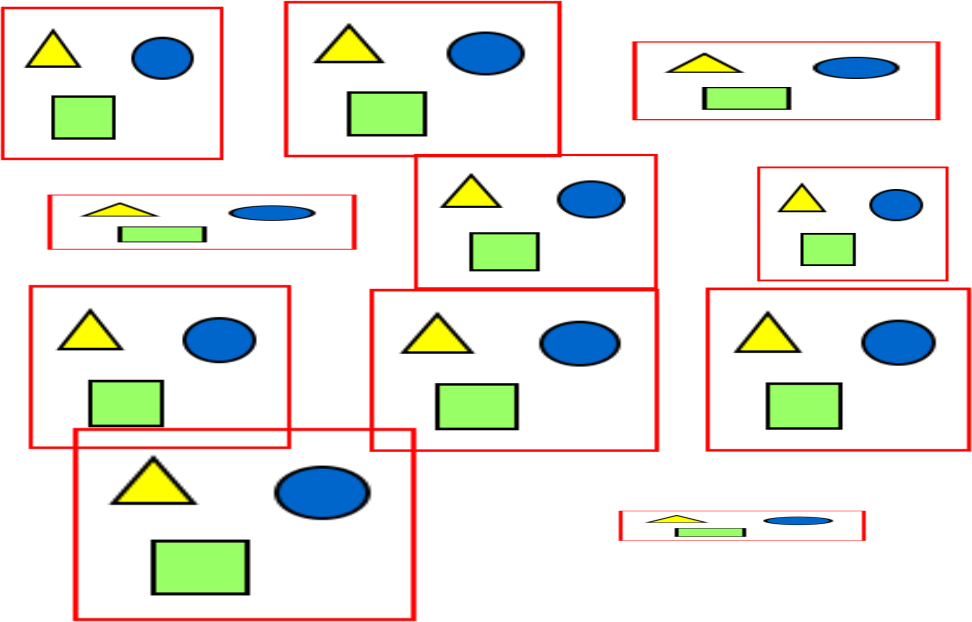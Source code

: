 <?xml version="1.0" encoding="UTF-8"?>
<dia:diagram xmlns:dia="http://www.lysator.liu.se/~alla/dia/">
  <dia:layer name="Background" visible="true" connectable="true" active="true">
    <dia:object type="Standard - Image" version="0" id="O0">
      <dia:attribute name="obj_pos">
        <dia:point val="3.502,1.292"/>
      </dia:attribute>
      <dia:attribute name="obj_bb">
        <dia:rectangle val="3.502,1.292;16.622,9.492"/>
      </dia:attribute>
      <dia:attribute name="elem_corner">
        <dia:point val="3.502,1.292"/>
      </dia:attribute>
      <dia:attribute name="elem_width">
        <dia:real val="13.12"/>
      </dia:attribute>
      <dia:attribute name="elem_height">
        <dia:real val="8.2"/>
      </dia:attribute>
      <dia:attribute name="draw_border">
        <dia:boolean val="false"/>
      </dia:attribute>
      <dia:attribute name="keep_aspect">
        <dia:boolean val="true"/>
      </dia:attribute>
      <dia:attribute name="file">
        <dia:string>#images/AWS-EC2.png#</dia:string>
      </dia:attribute>
    </dia:object>
    <dia:object type="Standard - Image" version="0" id="O1">
      <dia:attribute name="obj_pos">
        <dia:point val="20.542,1.486"/>
      </dia:attribute>
      <dia:attribute name="obj_bb">
        <dia:rectangle val="20.542,1.486;35.019,9.636"/>
      </dia:attribute>
      <dia:attribute name="elem_corner">
        <dia:point val="20.542,1.486"/>
      </dia:attribute>
      <dia:attribute name="elem_width">
        <dia:real val="14.477"/>
      </dia:attribute>
      <dia:attribute name="elem_height">
        <dia:real val="8.15"/>
      </dia:attribute>
      <dia:attribute name="draw_border">
        <dia:boolean val="false"/>
      </dia:attribute>
      <dia:attribute name="keep_aspect">
        <dia:boolean val="true"/>
      </dia:attribute>
      <dia:attribute name="file">
        <dia:string>#images/digital-ocean-logo.jpg#</dia:string>
      </dia:attribute>
    </dia:object>
    <dia:object type="Standard - Image" version="0" id="O2">
      <dia:attribute name="obj_pos">
        <dia:point val="37.346,1.421"/>
      </dia:attribute>
      <dia:attribute name="obj_bb">
        <dia:rectangle val="37.346,1.421;50.618,9.621"/>
      </dia:attribute>
      <dia:attribute name="elem_corner">
        <dia:point val="37.346,1.421"/>
      </dia:attribute>
      <dia:attribute name="elem_width">
        <dia:real val="13.272"/>
      </dia:attribute>
      <dia:attribute name="elem_height">
        <dia:real val="8.2"/>
      </dia:attribute>
      <dia:attribute name="draw_border">
        <dia:boolean val="false"/>
      </dia:attribute>
      <dia:attribute name="keep_aspect">
        <dia:boolean val="true"/>
      </dia:attribute>
      <dia:attribute name="file">
        <dia:string>#images/Google-Cloud-Platform-GCP-Logo.png#</dia:string>
      </dia:attribute>
    </dia:object>
    <dia:object type="Standard - Image" version="0" id="O3">
      <dia:attribute name="obj_pos">
        <dia:point val="5.712,8.44"/>
      </dia:attribute>
      <dia:attribute name="obj_bb">
        <dia:rectangle val="5.712,8.44;22.877,18.096"/>
      </dia:attribute>
      <dia:attribute name="elem_corner">
        <dia:point val="5.712,8.44"/>
      </dia:attribute>
      <dia:attribute name="elem_width">
        <dia:real val="17.165"/>
      </dia:attribute>
      <dia:attribute name="elem_height">
        <dia:real val="9.655"/>
      </dia:attribute>
      <dia:attribute name="draw_border">
        <dia:boolean val="false"/>
      </dia:attribute>
      <dia:attribute name="keep_aspect">
        <dia:boolean val="true"/>
      </dia:attribute>
      <dia:attribute name="file">
        <dia:string>#images/Microsoft-Azure-Logo-2017.png#</dia:string>
      </dia:attribute>
    </dia:object>
    <dia:object type="Standard - Image" version="0" id="O4">
      <dia:attribute name="obj_pos">
        <dia:point val="2.113,-12.619"/>
      </dia:attribute>
      <dia:attribute name="obj_bb">
        <dia:rectangle val="2.113,-12.619;13.229,-4.955"/>
      </dia:attribute>
      <dia:attribute name="elem_corner">
        <dia:point val="2.113,-12.619"/>
      </dia:attribute>
      <dia:attribute name="elem_width">
        <dia:real val="11.117"/>
      </dia:attribute>
      <dia:attribute name="elem_height">
        <dia:real val="7.664"/>
      </dia:attribute>
      <dia:attribute name="draw_border">
        <dia:boolean val="false"/>
      </dia:attribute>
      <dia:attribute name="keep_aspect">
        <dia:boolean val="true"/>
      </dia:attribute>
      <dia:attribute name="file">
        <dia:string>#images/Vagrant_logo.png#</dia:string>
      </dia:attribute>
    </dia:object>
    <dia:object type="Standard - Image" version="0" id="O5">
      <dia:attribute name="obj_pos">
        <dia:point val="39.921,-4.632"/>
      </dia:attribute>
      <dia:attribute name="obj_bb">
        <dia:rectangle val="39.921,-4.632;49.489,1.109"/>
      </dia:attribute>
      <dia:attribute name="elem_corner">
        <dia:point val="39.921,-4.632"/>
      </dia:attribute>
      <dia:attribute name="elem_width">
        <dia:real val="9.568"/>
      </dia:attribute>
      <dia:attribute name="elem_height">
        <dia:real val="5.741"/>
      </dia:attribute>
      <dia:attribute name="draw_border">
        <dia:boolean val="false"/>
      </dia:attribute>
      <dia:attribute name="keep_aspect">
        <dia:boolean val="true"/>
      </dia:attribute>
      <dia:attribute name="file">
        <dia:string>#images/VMware-logo.jpg#</dia:string>
      </dia:attribute>
    </dia:object>
    <dia:object type="Standard - Image" version="0" id="O6">
      <dia:attribute name="obj_pos">
        <dia:point val="16.261,-12.908"/>
      </dia:attribute>
      <dia:attribute name="obj_bb">
        <dia:rectangle val="16.261,-12.908;30.147,-5.097"/>
      </dia:attribute>
      <dia:attribute name="elem_corner">
        <dia:point val="16.261,-12.908"/>
      </dia:attribute>
      <dia:attribute name="elem_width">
        <dia:real val="13.886"/>
      </dia:attribute>
      <dia:attribute name="elem_height">
        <dia:real val="7.811"/>
      </dia:attribute>
      <dia:attribute name="draw_border">
        <dia:boolean val="false"/>
      </dia:attribute>
      <dia:attribute name="keep_aspect">
        <dia:boolean val="true"/>
      </dia:attribute>
      <dia:attribute name="file">
        <dia:string>#images/Docker-Logo-2015-2017.png#</dia:string>
      </dia:attribute>
    </dia:object>
    <dia:object type="Standard - Image" version="0" id="O7">
      <dia:attribute name="obj_pos">
        <dia:point val="33.681,-10.888"/>
      </dia:attribute>
      <dia:attribute name="obj_bb">
        <dia:rectangle val="33.681,-10.888;49.084,-6.944"/>
      </dia:attribute>
      <dia:attribute name="elem_corner">
        <dia:point val="33.681,-10.888"/>
      </dia:attribute>
      <dia:attribute name="elem_width">
        <dia:real val="15.403"/>
      </dia:attribute>
      <dia:attribute name="elem_height">
        <dia:real val="3.944"/>
      </dia:attribute>
      <dia:attribute name="draw_border">
        <dia:boolean val="false"/>
      </dia:attribute>
      <dia:attribute name="keep_aspect">
        <dia:boolean val="true"/>
      </dia:attribute>
      <dia:attribute name="file">
        <dia:string>#images/podman-logo.png#</dia:string>
      </dia:attribute>
    </dia:object>
    <dia:object type="Standard - Image" version="0" id="O8">
      <dia:attribute name="obj_pos">
        <dia:point val="22.768,-5.261"/>
      </dia:attribute>
      <dia:attribute name="obj_bb">
        <dia:rectangle val="22.768,-5.261;34.954,1.509"/>
      </dia:attribute>
      <dia:attribute name="elem_corner">
        <dia:point val="22.768,-5.261"/>
      </dia:attribute>
      <dia:attribute name="elem_width">
        <dia:real val="12.186"/>
      </dia:attribute>
      <dia:attribute name="elem_height">
        <dia:real val="6.77"/>
      </dia:attribute>
      <dia:attribute name="draw_border">
        <dia:boolean val="false"/>
      </dia:attribute>
      <dia:attribute name="keep_aspect">
        <dia:boolean val="true"/>
      </dia:attribute>
      <dia:attribute name="file">
        <dia:string>#images/proxmox-server-solutions-gmbh-logo-vector.png#</dia:string>
      </dia:attribute>
    </dia:object>
    <dia:object type="Standard - Image" version="0" id="O9">
      <dia:attribute name="obj_pos">
        <dia:point val="4.437,-3.228"/>
      </dia:attribute>
      <dia:attribute name="obj_bb">
        <dia:rectangle val="4.437,-3.228;19.894,-0.474"/>
      </dia:attribute>
      <dia:attribute name="elem_corner">
        <dia:point val="4.437,-3.228"/>
      </dia:attribute>
      <dia:attribute name="elem_width">
        <dia:real val="15.457"/>
      </dia:attribute>
      <dia:attribute name="elem_height">
        <dia:real val="2.754"/>
      </dia:attribute>
      <dia:attribute name="draw_border">
        <dia:boolean val="false"/>
      </dia:attribute>
      <dia:attribute name="keep_aspect">
        <dia:boolean val="true"/>
      </dia:attribute>
      <dia:attribute name="file">
        <dia:string>#images/OpenStack-Logo-Horizontal.png#</dia:string>
      </dia:attribute>
    </dia:object>
    <dia:object type="Standard - Image" version="0" id="O10">
      <dia:attribute name="obj_pos">
        <dia:point val="33.004,12.58"/>
      </dia:attribute>
      <dia:attribute name="obj_bb">
        <dia:rectangle val="33.004,12.58;45.351,14.082"/>
      </dia:attribute>
      <dia:attribute name="elem_corner">
        <dia:point val="33.004,12.58"/>
      </dia:attribute>
      <dia:attribute name="elem_width">
        <dia:real val="12.347"/>
      </dia:attribute>
      <dia:attribute name="elem_height">
        <dia:real val="1.502"/>
      </dia:attribute>
      <dia:attribute name="draw_border">
        <dia:boolean val="false"/>
      </dia:attribute>
      <dia:attribute name="keep_aspect">
        <dia:boolean val="true"/>
      </dia:attribute>
      <dia:attribute name="file">
        <dia:string>#images/hetzner.png#</dia:string>
      </dia:attribute>
    </dia:object>
  </dia:layer>
</dia:diagram>
